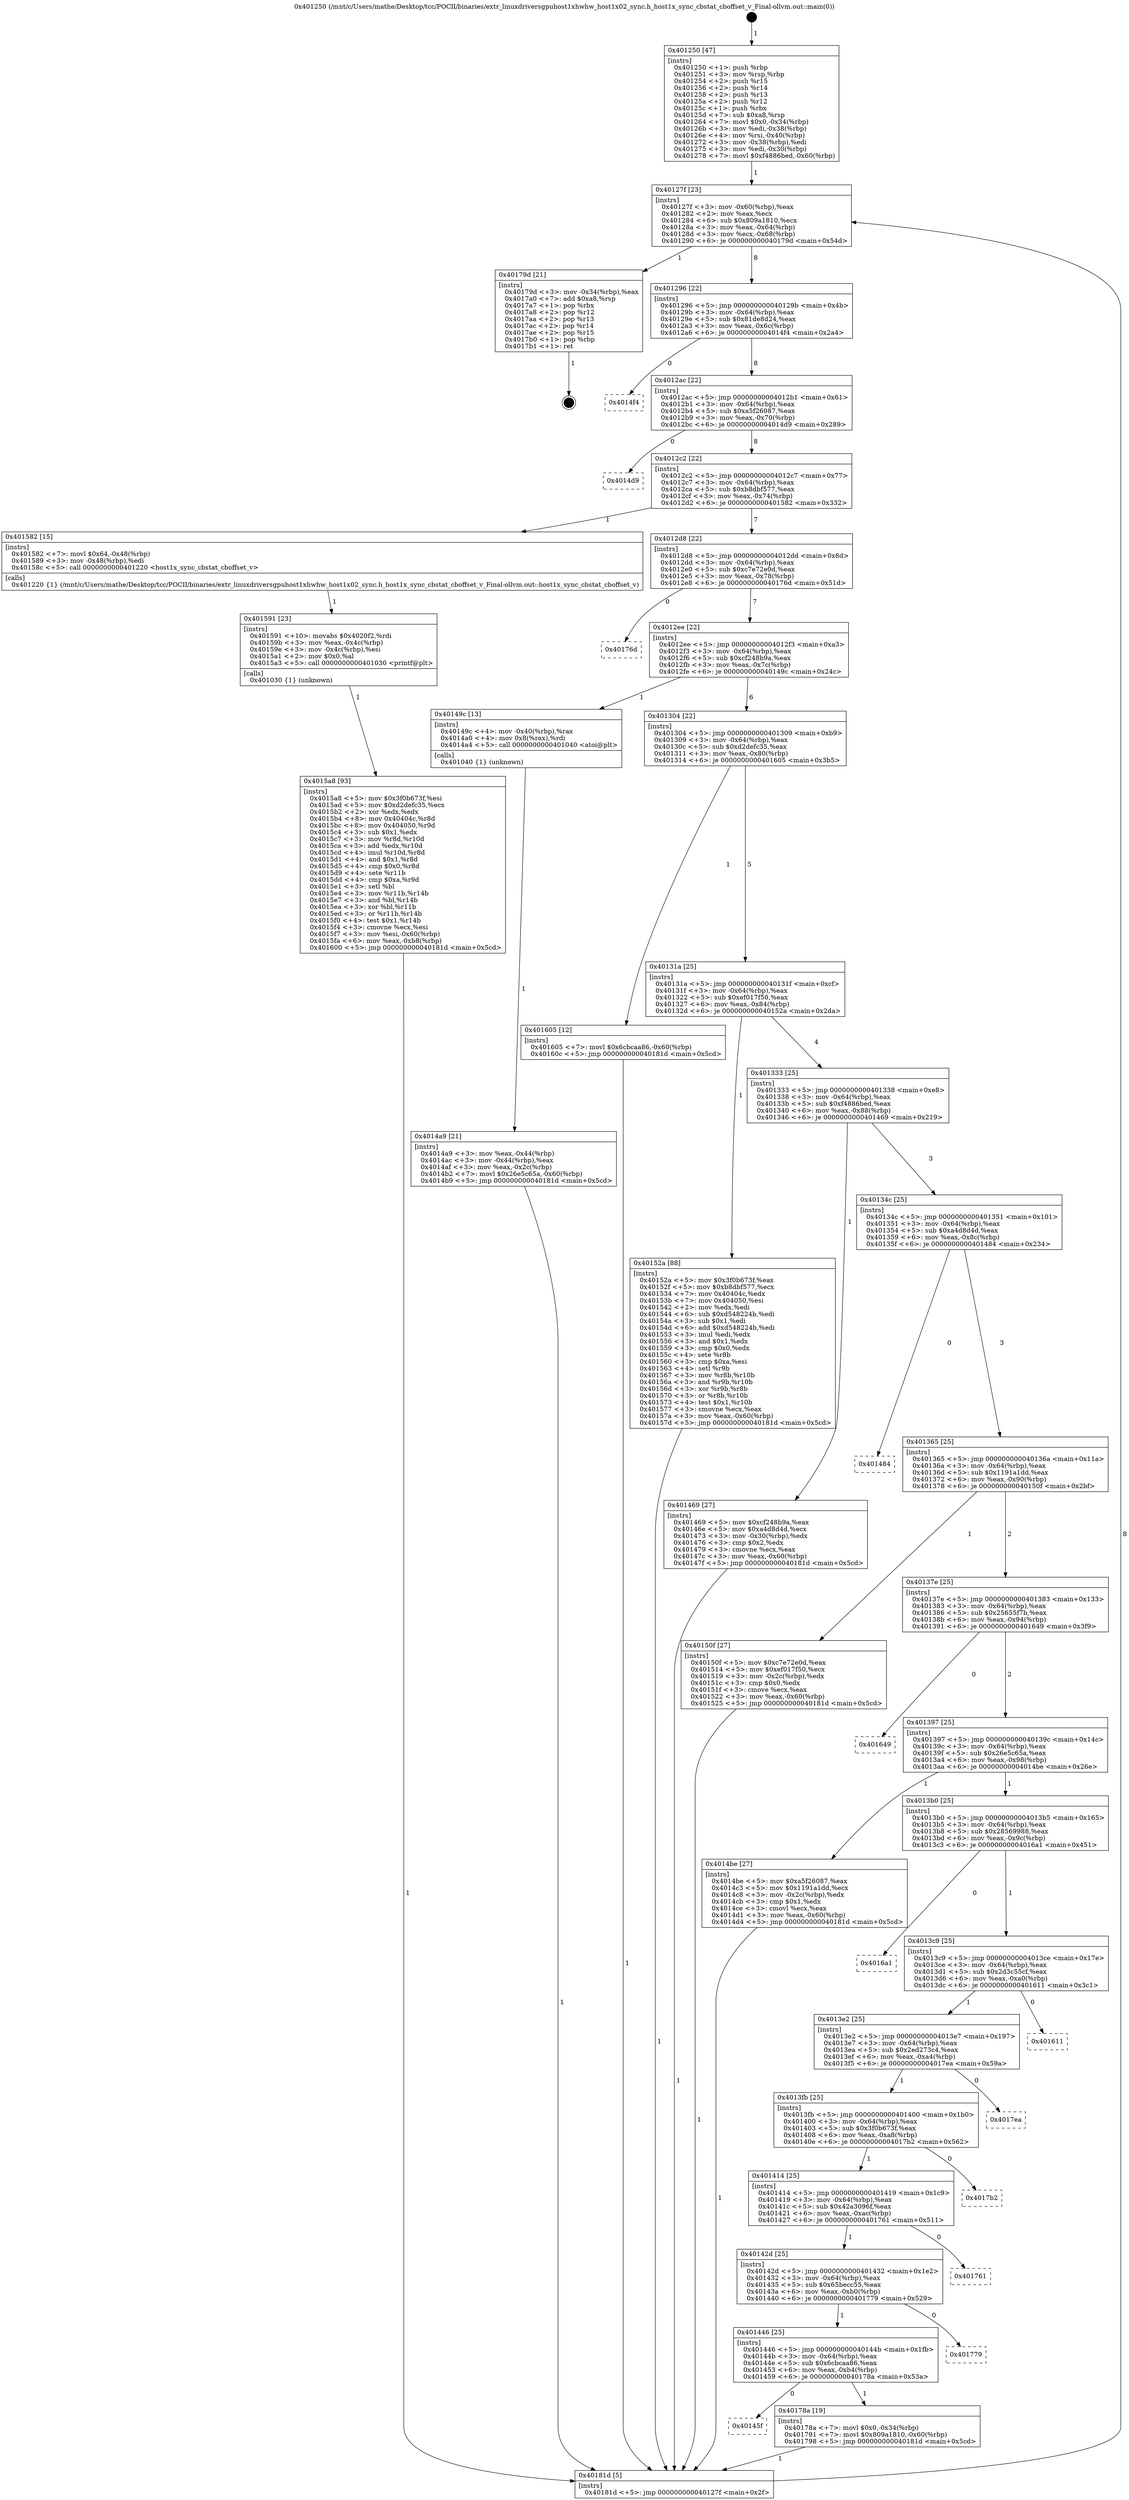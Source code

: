digraph "0x401250" {
  label = "0x401250 (/mnt/c/Users/mathe/Desktop/tcc/POCII/binaries/extr_linuxdriversgpuhost1xhwhw_host1x02_sync.h_host1x_sync_cbstat_cboffset_v_Final-ollvm.out::main(0))"
  labelloc = "t"
  node[shape=record]

  Entry [label="",width=0.3,height=0.3,shape=circle,fillcolor=black,style=filled]
  "0x40127f" [label="{
     0x40127f [23]\l
     | [instrs]\l
     &nbsp;&nbsp;0x40127f \<+3\>: mov -0x60(%rbp),%eax\l
     &nbsp;&nbsp;0x401282 \<+2\>: mov %eax,%ecx\l
     &nbsp;&nbsp;0x401284 \<+6\>: sub $0x809a1810,%ecx\l
     &nbsp;&nbsp;0x40128a \<+3\>: mov %eax,-0x64(%rbp)\l
     &nbsp;&nbsp;0x40128d \<+3\>: mov %ecx,-0x68(%rbp)\l
     &nbsp;&nbsp;0x401290 \<+6\>: je 000000000040179d \<main+0x54d\>\l
  }"]
  "0x40179d" [label="{
     0x40179d [21]\l
     | [instrs]\l
     &nbsp;&nbsp;0x40179d \<+3\>: mov -0x34(%rbp),%eax\l
     &nbsp;&nbsp;0x4017a0 \<+7\>: add $0xa8,%rsp\l
     &nbsp;&nbsp;0x4017a7 \<+1\>: pop %rbx\l
     &nbsp;&nbsp;0x4017a8 \<+2\>: pop %r12\l
     &nbsp;&nbsp;0x4017aa \<+2\>: pop %r13\l
     &nbsp;&nbsp;0x4017ac \<+2\>: pop %r14\l
     &nbsp;&nbsp;0x4017ae \<+2\>: pop %r15\l
     &nbsp;&nbsp;0x4017b0 \<+1\>: pop %rbp\l
     &nbsp;&nbsp;0x4017b1 \<+1\>: ret\l
  }"]
  "0x401296" [label="{
     0x401296 [22]\l
     | [instrs]\l
     &nbsp;&nbsp;0x401296 \<+5\>: jmp 000000000040129b \<main+0x4b\>\l
     &nbsp;&nbsp;0x40129b \<+3\>: mov -0x64(%rbp),%eax\l
     &nbsp;&nbsp;0x40129e \<+5\>: sub $0x81de8d24,%eax\l
     &nbsp;&nbsp;0x4012a3 \<+3\>: mov %eax,-0x6c(%rbp)\l
     &nbsp;&nbsp;0x4012a6 \<+6\>: je 00000000004014f4 \<main+0x2a4\>\l
  }"]
  Exit [label="",width=0.3,height=0.3,shape=circle,fillcolor=black,style=filled,peripheries=2]
  "0x4014f4" [label="{
     0x4014f4\l
  }", style=dashed]
  "0x4012ac" [label="{
     0x4012ac [22]\l
     | [instrs]\l
     &nbsp;&nbsp;0x4012ac \<+5\>: jmp 00000000004012b1 \<main+0x61\>\l
     &nbsp;&nbsp;0x4012b1 \<+3\>: mov -0x64(%rbp),%eax\l
     &nbsp;&nbsp;0x4012b4 \<+5\>: sub $0xa5f26087,%eax\l
     &nbsp;&nbsp;0x4012b9 \<+3\>: mov %eax,-0x70(%rbp)\l
     &nbsp;&nbsp;0x4012bc \<+6\>: je 00000000004014d9 \<main+0x289\>\l
  }"]
  "0x40145f" [label="{
     0x40145f\l
  }", style=dashed]
  "0x4014d9" [label="{
     0x4014d9\l
  }", style=dashed]
  "0x4012c2" [label="{
     0x4012c2 [22]\l
     | [instrs]\l
     &nbsp;&nbsp;0x4012c2 \<+5\>: jmp 00000000004012c7 \<main+0x77\>\l
     &nbsp;&nbsp;0x4012c7 \<+3\>: mov -0x64(%rbp),%eax\l
     &nbsp;&nbsp;0x4012ca \<+5\>: sub $0xb8dbf577,%eax\l
     &nbsp;&nbsp;0x4012cf \<+3\>: mov %eax,-0x74(%rbp)\l
     &nbsp;&nbsp;0x4012d2 \<+6\>: je 0000000000401582 \<main+0x332\>\l
  }"]
  "0x40178a" [label="{
     0x40178a [19]\l
     | [instrs]\l
     &nbsp;&nbsp;0x40178a \<+7\>: movl $0x0,-0x34(%rbp)\l
     &nbsp;&nbsp;0x401791 \<+7\>: movl $0x809a1810,-0x60(%rbp)\l
     &nbsp;&nbsp;0x401798 \<+5\>: jmp 000000000040181d \<main+0x5cd\>\l
  }"]
  "0x401582" [label="{
     0x401582 [15]\l
     | [instrs]\l
     &nbsp;&nbsp;0x401582 \<+7\>: movl $0x64,-0x48(%rbp)\l
     &nbsp;&nbsp;0x401589 \<+3\>: mov -0x48(%rbp),%edi\l
     &nbsp;&nbsp;0x40158c \<+5\>: call 0000000000401220 \<host1x_sync_cbstat_cboffset_v\>\l
     | [calls]\l
     &nbsp;&nbsp;0x401220 \{1\} (/mnt/c/Users/mathe/Desktop/tcc/POCII/binaries/extr_linuxdriversgpuhost1xhwhw_host1x02_sync.h_host1x_sync_cbstat_cboffset_v_Final-ollvm.out::host1x_sync_cbstat_cboffset_v)\l
  }"]
  "0x4012d8" [label="{
     0x4012d8 [22]\l
     | [instrs]\l
     &nbsp;&nbsp;0x4012d8 \<+5\>: jmp 00000000004012dd \<main+0x8d\>\l
     &nbsp;&nbsp;0x4012dd \<+3\>: mov -0x64(%rbp),%eax\l
     &nbsp;&nbsp;0x4012e0 \<+5\>: sub $0xc7e72e0d,%eax\l
     &nbsp;&nbsp;0x4012e5 \<+3\>: mov %eax,-0x78(%rbp)\l
     &nbsp;&nbsp;0x4012e8 \<+6\>: je 000000000040176d \<main+0x51d\>\l
  }"]
  "0x401446" [label="{
     0x401446 [25]\l
     | [instrs]\l
     &nbsp;&nbsp;0x401446 \<+5\>: jmp 000000000040144b \<main+0x1fb\>\l
     &nbsp;&nbsp;0x40144b \<+3\>: mov -0x64(%rbp),%eax\l
     &nbsp;&nbsp;0x40144e \<+5\>: sub $0x6cbcaa86,%eax\l
     &nbsp;&nbsp;0x401453 \<+6\>: mov %eax,-0xb4(%rbp)\l
     &nbsp;&nbsp;0x401459 \<+6\>: je 000000000040178a \<main+0x53a\>\l
  }"]
  "0x40176d" [label="{
     0x40176d\l
  }", style=dashed]
  "0x4012ee" [label="{
     0x4012ee [22]\l
     | [instrs]\l
     &nbsp;&nbsp;0x4012ee \<+5\>: jmp 00000000004012f3 \<main+0xa3\>\l
     &nbsp;&nbsp;0x4012f3 \<+3\>: mov -0x64(%rbp),%eax\l
     &nbsp;&nbsp;0x4012f6 \<+5\>: sub $0xcf248b9a,%eax\l
     &nbsp;&nbsp;0x4012fb \<+3\>: mov %eax,-0x7c(%rbp)\l
     &nbsp;&nbsp;0x4012fe \<+6\>: je 000000000040149c \<main+0x24c\>\l
  }"]
  "0x401779" [label="{
     0x401779\l
  }", style=dashed]
  "0x40149c" [label="{
     0x40149c [13]\l
     | [instrs]\l
     &nbsp;&nbsp;0x40149c \<+4\>: mov -0x40(%rbp),%rax\l
     &nbsp;&nbsp;0x4014a0 \<+4\>: mov 0x8(%rax),%rdi\l
     &nbsp;&nbsp;0x4014a4 \<+5\>: call 0000000000401040 \<atoi@plt\>\l
     | [calls]\l
     &nbsp;&nbsp;0x401040 \{1\} (unknown)\l
  }"]
  "0x401304" [label="{
     0x401304 [22]\l
     | [instrs]\l
     &nbsp;&nbsp;0x401304 \<+5\>: jmp 0000000000401309 \<main+0xb9\>\l
     &nbsp;&nbsp;0x401309 \<+3\>: mov -0x64(%rbp),%eax\l
     &nbsp;&nbsp;0x40130c \<+5\>: sub $0xd2defc35,%eax\l
     &nbsp;&nbsp;0x401311 \<+3\>: mov %eax,-0x80(%rbp)\l
     &nbsp;&nbsp;0x401314 \<+6\>: je 0000000000401605 \<main+0x3b5\>\l
  }"]
  "0x40142d" [label="{
     0x40142d [25]\l
     | [instrs]\l
     &nbsp;&nbsp;0x40142d \<+5\>: jmp 0000000000401432 \<main+0x1e2\>\l
     &nbsp;&nbsp;0x401432 \<+3\>: mov -0x64(%rbp),%eax\l
     &nbsp;&nbsp;0x401435 \<+5\>: sub $0x65becc55,%eax\l
     &nbsp;&nbsp;0x40143a \<+6\>: mov %eax,-0xb0(%rbp)\l
     &nbsp;&nbsp;0x401440 \<+6\>: je 0000000000401779 \<main+0x529\>\l
  }"]
  "0x401605" [label="{
     0x401605 [12]\l
     | [instrs]\l
     &nbsp;&nbsp;0x401605 \<+7\>: movl $0x6cbcaa86,-0x60(%rbp)\l
     &nbsp;&nbsp;0x40160c \<+5\>: jmp 000000000040181d \<main+0x5cd\>\l
  }"]
  "0x40131a" [label="{
     0x40131a [25]\l
     | [instrs]\l
     &nbsp;&nbsp;0x40131a \<+5\>: jmp 000000000040131f \<main+0xcf\>\l
     &nbsp;&nbsp;0x40131f \<+3\>: mov -0x64(%rbp),%eax\l
     &nbsp;&nbsp;0x401322 \<+5\>: sub $0xef017f50,%eax\l
     &nbsp;&nbsp;0x401327 \<+6\>: mov %eax,-0x84(%rbp)\l
     &nbsp;&nbsp;0x40132d \<+6\>: je 000000000040152a \<main+0x2da\>\l
  }"]
  "0x401761" [label="{
     0x401761\l
  }", style=dashed]
  "0x40152a" [label="{
     0x40152a [88]\l
     | [instrs]\l
     &nbsp;&nbsp;0x40152a \<+5\>: mov $0x3f0b673f,%eax\l
     &nbsp;&nbsp;0x40152f \<+5\>: mov $0xb8dbf577,%ecx\l
     &nbsp;&nbsp;0x401534 \<+7\>: mov 0x40404c,%edx\l
     &nbsp;&nbsp;0x40153b \<+7\>: mov 0x404050,%esi\l
     &nbsp;&nbsp;0x401542 \<+2\>: mov %edx,%edi\l
     &nbsp;&nbsp;0x401544 \<+6\>: sub $0xd548224b,%edi\l
     &nbsp;&nbsp;0x40154a \<+3\>: sub $0x1,%edi\l
     &nbsp;&nbsp;0x40154d \<+6\>: add $0xd548224b,%edi\l
     &nbsp;&nbsp;0x401553 \<+3\>: imul %edi,%edx\l
     &nbsp;&nbsp;0x401556 \<+3\>: and $0x1,%edx\l
     &nbsp;&nbsp;0x401559 \<+3\>: cmp $0x0,%edx\l
     &nbsp;&nbsp;0x40155c \<+4\>: sete %r8b\l
     &nbsp;&nbsp;0x401560 \<+3\>: cmp $0xa,%esi\l
     &nbsp;&nbsp;0x401563 \<+4\>: setl %r9b\l
     &nbsp;&nbsp;0x401567 \<+3\>: mov %r8b,%r10b\l
     &nbsp;&nbsp;0x40156a \<+3\>: and %r9b,%r10b\l
     &nbsp;&nbsp;0x40156d \<+3\>: xor %r9b,%r8b\l
     &nbsp;&nbsp;0x401570 \<+3\>: or %r8b,%r10b\l
     &nbsp;&nbsp;0x401573 \<+4\>: test $0x1,%r10b\l
     &nbsp;&nbsp;0x401577 \<+3\>: cmovne %ecx,%eax\l
     &nbsp;&nbsp;0x40157a \<+3\>: mov %eax,-0x60(%rbp)\l
     &nbsp;&nbsp;0x40157d \<+5\>: jmp 000000000040181d \<main+0x5cd\>\l
  }"]
  "0x401333" [label="{
     0x401333 [25]\l
     | [instrs]\l
     &nbsp;&nbsp;0x401333 \<+5\>: jmp 0000000000401338 \<main+0xe8\>\l
     &nbsp;&nbsp;0x401338 \<+3\>: mov -0x64(%rbp),%eax\l
     &nbsp;&nbsp;0x40133b \<+5\>: sub $0xf4886bed,%eax\l
     &nbsp;&nbsp;0x401340 \<+6\>: mov %eax,-0x88(%rbp)\l
     &nbsp;&nbsp;0x401346 \<+6\>: je 0000000000401469 \<main+0x219\>\l
  }"]
  "0x401414" [label="{
     0x401414 [25]\l
     | [instrs]\l
     &nbsp;&nbsp;0x401414 \<+5\>: jmp 0000000000401419 \<main+0x1c9\>\l
     &nbsp;&nbsp;0x401419 \<+3\>: mov -0x64(%rbp),%eax\l
     &nbsp;&nbsp;0x40141c \<+5\>: sub $0x42a3096f,%eax\l
     &nbsp;&nbsp;0x401421 \<+6\>: mov %eax,-0xac(%rbp)\l
     &nbsp;&nbsp;0x401427 \<+6\>: je 0000000000401761 \<main+0x511\>\l
  }"]
  "0x401469" [label="{
     0x401469 [27]\l
     | [instrs]\l
     &nbsp;&nbsp;0x401469 \<+5\>: mov $0xcf248b9a,%eax\l
     &nbsp;&nbsp;0x40146e \<+5\>: mov $0xa4d8d4d,%ecx\l
     &nbsp;&nbsp;0x401473 \<+3\>: mov -0x30(%rbp),%edx\l
     &nbsp;&nbsp;0x401476 \<+3\>: cmp $0x2,%edx\l
     &nbsp;&nbsp;0x401479 \<+3\>: cmovne %ecx,%eax\l
     &nbsp;&nbsp;0x40147c \<+3\>: mov %eax,-0x60(%rbp)\l
     &nbsp;&nbsp;0x40147f \<+5\>: jmp 000000000040181d \<main+0x5cd\>\l
  }"]
  "0x40134c" [label="{
     0x40134c [25]\l
     | [instrs]\l
     &nbsp;&nbsp;0x40134c \<+5\>: jmp 0000000000401351 \<main+0x101\>\l
     &nbsp;&nbsp;0x401351 \<+3\>: mov -0x64(%rbp),%eax\l
     &nbsp;&nbsp;0x401354 \<+5\>: sub $0xa4d8d4d,%eax\l
     &nbsp;&nbsp;0x401359 \<+6\>: mov %eax,-0x8c(%rbp)\l
     &nbsp;&nbsp;0x40135f \<+6\>: je 0000000000401484 \<main+0x234\>\l
  }"]
  "0x40181d" [label="{
     0x40181d [5]\l
     | [instrs]\l
     &nbsp;&nbsp;0x40181d \<+5\>: jmp 000000000040127f \<main+0x2f\>\l
  }"]
  "0x401250" [label="{
     0x401250 [47]\l
     | [instrs]\l
     &nbsp;&nbsp;0x401250 \<+1\>: push %rbp\l
     &nbsp;&nbsp;0x401251 \<+3\>: mov %rsp,%rbp\l
     &nbsp;&nbsp;0x401254 \<+2\>: push %r15\l
     &nbsp;&nbsp;0x401256 \<+2\>: push %r14\l
     &nbsp;&nbsp;0x401258 \<+2\>: push %r13\l
     &nbsp;&nbsp;0x40125a \<+2\>: push %r12\l
     &nbsp;&nbsp;0x40125c \<+1\>: push %rbx\l
     &nbsp;&nbsp;0x40125d \<+7\>: sub $0xa8,%rsp\l
     &nbsp;&nbsp;0x401264 \<+7\>: movl $0x0,-0x34(%rbp)\l
     &nbsp;&nbsp;0x40126b \<+3\>: mov %edi,-0x38(%rbp)\l
     &nbsp;&nbsp;0x40126e \<+4\>: mov %rsi,-0x40(%rbp)\l
     &nbsp;&nbsp;0x401272 \<+3\>: mov -0x38(%rbp),%edi\l
     &nbsp;&nbsp;0x401275 \<+3\>: mov %edi,-0x30(%rbp)\l
     &nbsp;&nbsp;0x401278 \<+7\>: movl $0xf4886bed,-0x60(%rbp)\l
  }"]
  "0x4014a9" [label="{
     0x4014a9 [21]\l
     | [instrs]\l
     &nbsp;&nbsp;0x4014a9 \<+3\>: mov %eax,-0x44(%rbp)\l
     &nbsp;&nbsp;0x4014ac \<+3\>: mov -0x44(%rbp),%eax\l
     &nbsp;&nbsp;0x4014af \<+3\>: mov %eax,-0x2c(%rbp)\l
     &nbsp;&nbsp;0x4014b2 \<+7\>: movl $0x26e5c65a,-0x60(%rbp)\l
     &nbsp;&nbsp;0x4014b9 \<+5\>: jmp 000000000040181d \<main+0x5cd\>\l
  }"]
  "0x4017b2" [label="{
     0x4017b2\l
  }", style=dashed]
  "0x401484" [label="{
     0x401484\l
  }", style=dashed]
  "0x401365" [label="{
     0x401365 [25]\l
     | [instrs]\l
     &nbsp;&nbsp;0x401365 \<+5\>: jmp 000000000040136a \<main+0x11a\>\l
     &nbsp;&nbsp;0x40136a \<+3\>: mov -0x64(%rbp),%eax\l
     &nbsp;&nbsp;0x40136d \<+5\>: sub $0x1191a1dd,%eax\l
     &nbsp;&nbsp;0x401372 \<+6\>: mov %eax,-0x90(%rbp)\l
     &nbsp;&nbsp;0x401378 \<+6\>: je 000000000040150f \<main+0x2bf\>\l
  }"]
  "0x4013fb" [label="{
     0x4013fb [25]\l
     | [instrs]\l
     &nbsp;&nbsp;0x4013fb \<+5\>: jmp 0000000000401400 \<main+0x1b0\>\l
     &nbsp;&nbsp;0x401400 \<+3\>: mov -0x64(%rbp),%eax\l
     &nbsp;&nbsp;0x401403 \<+5\>: sub $0x3f0b673f,%eax\l
     &nbsp;&nbsp;0x401408 \<+6\>: mov %eax,-0xa8(%rbp)\l
     &nbsp;&nbsp;0x40140e \<+6\>: je 00000000004017b2 \<main+0x562\>\l
  }"]
  "0x40150f" [label="{
     0x40150f [27]\l
     | [instrs]\l
     &nbsp;&nbsp;0x40150f \<+5\>: mov $0xc7e72e0d,%eax\l
     &nbsp;&nbsp;0x401514 \<+5\>: mov $0xef017f50,%ecx\l
     &nbsp;&nbsp;0x401519 \<+3\>: mov -0x2c(%rbp),%edx\l
     &nbsp;&nbsp;0x40151c \<+3\>: cmp $0x0,%edx\l
     &nbsp;&nbsp;0x40151f \<+3\>: cmove %ecx,%eax\l
     &nbsp;&nbsp;0x401522 \<+3\>: mov %eax,-0x60(%rbp)\l
     &nbsp;&nbsp;0x401525 \<+5\>: jmp 000000000040181d \<main+0x5cd\>\l
  }"]
  "0x40137e" [label="{
     0x40137e [25]\l
     | [instrs]\l
     &nbsp;&nbsp;0x40137e \<+5\>: jmp 0000000000401383 \<main+0x133\>\l
     &nbsp;&nbsp;0x401383 \<+3\>: mov -0x64(%rbp),%eax\l
     &nbsp;&nbsp;0x401386 \<+5\>: sub $0x25655f7b,%eax\l
     &nbsp;&nbsp;0x40138b \<+6\>: mov %eax,-0x94(%rbp)\l
     &nbsp;&nbsp;0x401391 \<+6\>: je 0000000000401649 \<main+0x3f9\>\l
  }"]
  "0x4017ea" [label="{
     0x4017ea\l
  }", style=dashed]
  "0x401649" [label="{
     0x401649\l
  }", style=dashed]
  "0x401397" [label="{
     0x401397 [25]\l
     | [instrs]\l
     &nbsp;&nbsp;0x401397 \<+5\>: jmp 000000000040139c \<main+0x14c\>\l
     &nbsp;&nbsp;0x40139c \<+3\>: mov -0x64(%rbp),%eax\l
     &nbsp;&nbsp;0x40139f \<+5\>: sub $0x26e5c65a,%eax\l
     &nbsp;&nbsp;0x4013a4 \<+6\>: mov %eax,-0x98(%rbp)\l
     &nbsp;&nbsp;0x4013aa \<+6\>: je 00000000004014be \<main+0x26e\>\l
  }"]
  "0x4013e2" [label="{
     0x4013e2 [25]\l
     | [instrs]\l
     &nbsp;&nbsp;0x4013e2 \<+5\>: jmp 00000000004013e7 \<main+0x197\>\l
     &nbsp;&nbsp;0x4013e7 \<+3\>: mov -0x64(%rbp),%eax\l
     &nbsp;&nbsp;0x4013ea \<+5\>: sub $0x2ed273c4,%eax\l
     &nbsp;&nbsp;0x4013ef \<+6\>: mov %eax,-0xa4(%rbp)\l
     &nbsp;&nbsp;0x4013f5 \<+6\>: je 00000000004017ea \<main+0x59a\>\l
  }"]
  "0x4014be" [label="{
     0x4014be [27]\l
     | [instrs]\l
     &nbsp;&nbsp;0x4014be \<+5\>: mov $0xa5f26087,%eax\l
     &nbsp;&nbsp;0x4014c3 \<+5\>: mov $0x1191a1dd,%ecx\l
     &nbsp;&nbsp;0x4014c8 \<+3\>: mov -0x2c(%rbp),%edx\l
     &nbsp;&nbsp;0x4014cb \<+3\>: cmp $0x1,%edx\l
     &nbsp;&nbsp;0x4014ce \<+3\>: cmovl %ecx,%eax\l
     &nbsp;&nbsp;0x4014d1 \<+3\>: mov %eax,-0x60(%rbp)\l
     &nbsp;&nbsp;0x4014d4 \<+5\>: jmp 000000000040181d \<main+0x5cd\>\l
  }"]
  "0x4013b0" [label="{
     0x4013b0 [25]\l
     | [instrs]\l
     &nbsp;&nbsp;0x4013b0 \<+5\>: jmp 00000000004013b5 \<main+0x165\>\l
     &nbsp;&nbsp;0x4013b5 \<+3\>: mov -0x64(%rbp),%eax\l
     &nbsp;&nbsp;0x4013b8 \<+5\>: sub $0x28569988,%eax\l
     &nbsp;&nbsp;0x4013bd \<+6\>: mov %eax,-0x9c(%rbp)\l
     &nbsp;&nbsp;0x4013c3 \<+6\>: je 00000000004016a1 \<main+0x451\>\l
  }"]
  "0x401591" [label="{
     0x401591 [23]\l
     | [instrs]\l
     &nbsp;&nbsp;0x401591 \<+10\>: movabs $0x4020f2,%rdi\l
     &nbsp;&nbsp;0x40159b \<+3\>: mov %eax,-0x4c(%rbp)\l
     &nbsp;&nbsp;0x40159e \<+3\>: mov -0x4c(%rbp),%esi\l
     &nbsp;&nbsp;0x4015a1 \<+2\>: mov $0x0,%al\l
     &nbsp;&nbsp;0x4015a3 \<+5\>: call 0000000000401030 \<printf@plt\>\l
     | [calls]\l
     &nbsp;&nbsp;0x401030 \{1\} (unknown)\l
  }"]
  "0x4015a8" [label="{
     0x4015a8 [93]\l
     | [instrs]\l
     &nbsp;&nbsp;0x4015a8 \<+5\>: mov $0x3f0b673f,%esi\l
     &nbsp;&nbsp;0x4015ad \<+5\>: mov $0xd2defc35,%ecx\l
     &nbsp;&nbsp;0x4015b2 \<+2\>: xor %edx,%edx\l
     &nbsp;&nbsp;0x4015b4 \<+8\>: mov 0x40404c,%r8d\l
     &nbsp;&nbsp;0x4015bc \<+8\>: mov 0x404050,%r9d\l
     &nbsp;&nbsp;0x4015c4 \<+3\>: sub $0x1,%edx\l
     &nbsp;&nbsp;0x4015c7 \<+3\>: mov %r8d,%r10d\l
     &nbsp;&nbsp;0x4015ca \<+3\>: add %edx,%r10d\l
     &nbsp;&nbsp;0x4015cd \<+4\>: imul %r10d,%r8d\l
     &nbsp;&nbsp;0x4015d1 \<+4\>: and $0x1,%r8d\l
     &nbsp;&nbsp;0x4015d5 \<+4\>: cmp $0x0,%r8d\l
     &nbsp;&nbsp;0x4015d9 \<+4\>: sete %r11b\l
     &nbsp;&nbsp;0x4015dd \<+4\>: cmp $0xa,%r9d\l
     &nbsp;&nbsp;0x4015e1 \<+3\>: setl %bl\l
     &nbsp;&nbsp;0x4015e4 \<+3\>: mov %r11b,%r14b\l
     &nbsp;&nbsp;0x4015e7 \<+3\>: and %bl,%r14b\l
     &nbsp;&nbsp;0x4015ea \<+3\>: xor %bl,%r11b\l
     &nbsp;&nbsp;0x4015ed \<+3\>: or %r11b,%r14b\l
     &nbsp;&nbsp;0x4015f0 \<+4\>: test $0x1,%r14b\l
     &nbsp;&nbsp;0x4015f4 \<+3\>: cmovne %ecx,%esi\l
     &nbsp;&nbsp;0x4015f7 \<+3\>: mov %esi,-0x60(%rbp)\l
     &nbsp;&nbsp;0x4015fa \<+6\>: mov %eax,-0xb8(%rbp)\l
     &nbsp;&nbsp;0x401600 \<+5\>: jmp 000000000040181d \<main+0x5cd\>\l
  }"]
  "0x401611" [label="{
     0x401611\l
  }", style=dashed]
  "0x4016a1" [label="{
     0x4016a1\l
  }", style=dashed]
  "0x4013c9" [label="{
     0x4013c9 [25]\l
     | [instrs]\l
     &nbsp;&nbsp;0x4013c9 \<+5\>: jmp 00000000004013ce \<main+0x17e\>\l
     &nbsp;&nbsp;0x4013ce \<+3\>: mov -0x64(%rbp),%eax\l
     &nbsp;&nbsp;0x4013d1 \<+5\>: sub $0x2d3c55cf,%eax\l
     &nbsp;&nbsp;0x4013d6 \<+6\>: mov %eax,-0xa0(%rbp)\l
     &nbsp;&nbsp;0x4013dc \<+6\>: je 0000000000401611 \<main+0x3c1\>\l
  }"]
  Entry -> "0x401250" [label=" 1"]
  "0x40127f" -> "0x40179d" [label=" 1"]
  "0x40127f" -> "0x401296" [label=" 8"]
  "0x40179d" -> Exit [label=" 1"]
  "0x401296" -> "0x4014f4" [label=" 0"]
  "0x401296" -> "0x4012ac" [label=" 8"]
  "0x40178a" -> "0x40181d" [label=" 1"]
  "0x4012ac" -> "0x4014d9" [label=" 0"]
  "0x4012ac" -> "0x4012c2" [label=" 8"]
  "0x401446" -> "0x40145f" [label=" 0"]
  "0x4012c2" -> "0x401582" [label=" 1"]
  "0x4012c2" -> "0x4012d8" [label=" 7"]
  "0x401446" -> "0x40178a" [label=" 1"]
  "0x4012d8" -> "0x40176d" [label=" 0"]
  "0x4012d8" -> "0x4012ee" [label=" 7"]
  "0x40142d" -> "0x401446" [label=" 1"]
  "0x4012ee" -> "0x40149c" [label=" 1"]
  "0x4012ee" -> "0x401304" [label=" 6"]
  "0x40142d" -> "0x401779" [label=" 0"]
  "0x401304" -> "0x401605" [label=" 1"]
  "0x401304" -> "0x40131a" [label=" 5"]
  "0x401414" -> "0x40142d" [label=" 1"]
  "0x40131a" -> "0x40152a" [label=" 1"]
  "0x40131a" -> "0x401333" [label=" 4"]
  "0x401414" -> "0x401761" [label=" 0"]
  "0x401333" -> "0x401469" [label=" 1"]
  "0x401333" -> "0x40134c" [label=" 3"]
  "0x401469" -> "0x40181d" [label=" 1"]
  "0x401250" -> "0x40127f" [label=" 1"]
  "0x40181d" -> "0x40127f" [label=" 8"]
  "0x40149c" -> "0x4014a9" [label=" 1"]
  "0x4014a9" -> "0x40181d" [label=" 1"]
  "0x4013fb" -> "0x401414" [label=" 1"]
  "0x40134c" -> "0x401484" [label=" 0"]
  "0x40134c" -> "0x401365" [label=" 3"]
  "0x4013fb" -> "0x4017b2" [label=" 0"]
  "0x401365" -> "0x40150f" [label=" 1"]
  "0x401365" -> "0x40137e" [label=" 2"]
  "0x4013e2" -> "0x4013fb" [label=" 1"]
  "0x40137e" -> "0x401649" [label=" 0"]
  "0x40137e" -> "0x401397" [label=" 2"]
  "0x4013e2" -> "0x4017ea" [label=" 0"]
  "0x401397" -> "0x4014be" [label=" 1"]
  "0x401397" -> "0x4013b0" [label=" 1"]
  "0x4014be" -> "0x40181d" [label=" 1"]
  "0x40150f" -> "0x40181d" [label=" 1"]
  "0x40152a" -> "0x40181d" [label=" 1"]
  "0x401582" -> "0x401591" [label=" 1"]
  "0x401591" -> "0x4015a8" [label=" 1"]
  "0x4015a8" -> "0x40181d" [label=" 1"]
  "0x401605" -> "0x40181d" [label=" 1"]
  "0x4013c9" -> "0x4013e2" [label=" 1"]
  "0x4013b0" -> "0x4016a1" [label=" 0"]
  "0x4013b0" -> "0x4013c9" [label=" 1"]
  "0x4013c9" -> "0x401611" [label=" 0"]
}

